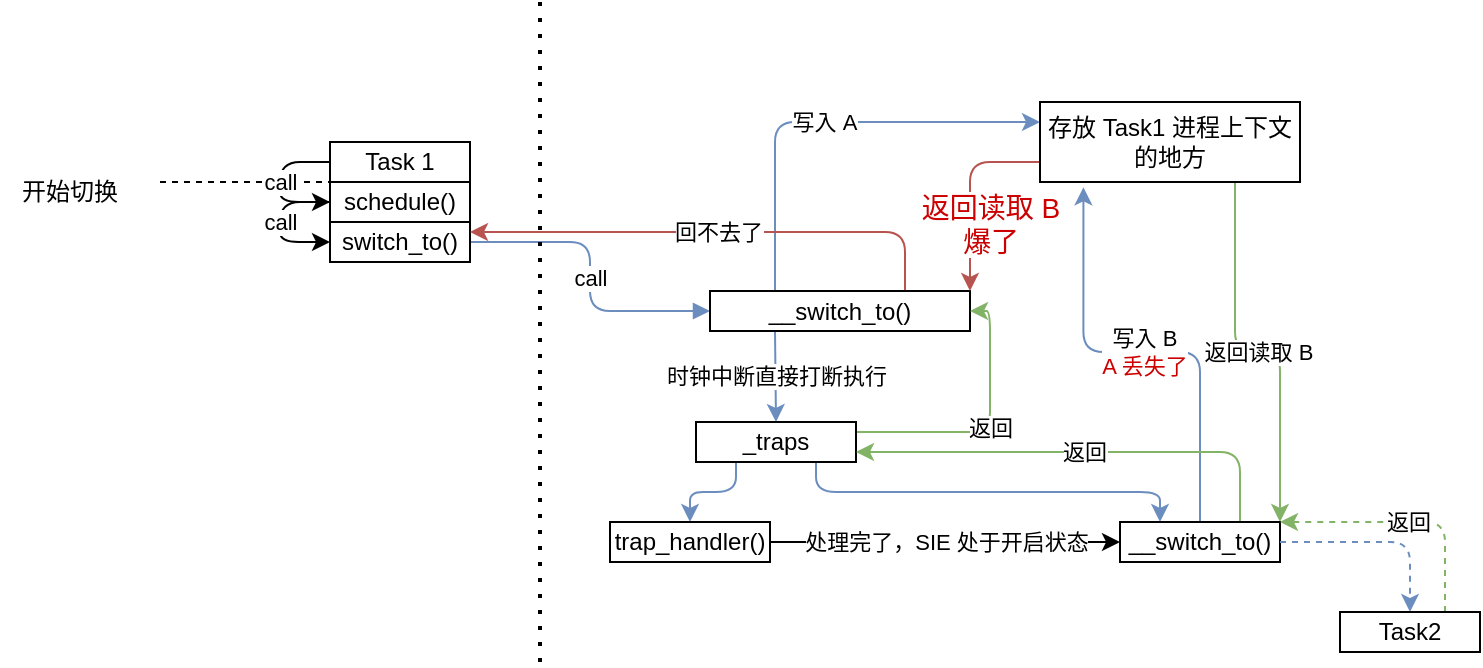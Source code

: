 <mxfile>
    <diagram id="MKEIpqsYV9xL4WX14Jkj" name="Page-1">
        <mxGraphModel dx="534" dy="542" grid="1" gridSize="10" guides="1" tooltips="1" connect="1" arrows="1" fold="1" page="1" pageScale="1" pageWidth="850" pageHeight="1100" math="0" shadow="0">
            <root>
                <mxCell id="0"/>
                <mxCell id="1" parent="0"/>
                <mxCell id="46" value="" style="endArrow=none;html=1;entryX=0;entryY=0;entryDx=0;entryDy=0;dashed=1;endFill=0;" parent="1" target="12" edge="1">
                    <mxGeometry width="50" height="50" relative="1" as="geometry">
                        <mxPoint x="160" y="140" as="sourcePoint"/>
                        <mxPoint x="225" y="141" as="targetPoint"/>
                    </mxGeometry>
                </mxCell>
                <mxCell id="58" value="call" style="edgeStyle=orthogonalEdgeStyle;shape=connector;rounded=1;html=1;entryX=0;entryY=0.5;entryDx=0;entryDy=0;strokeColor=default;align=center;verticalAlign=middle;fontFamily=Helvetica;fontSize=11;fontColor=default;labelBackgroundColor=default;resizable=0;endArrow=classic;exitX=0;exitY=0.5;exitDx=0;exitDy=0;endFill=1;" parent="1" source="8" target="12" edge="1">
                    <mxGeometry relative="1" as="geometry">
                        <Array as="points">
                            <mxPoint x="220" y="130"/>
                            <mxPoint x="220" y="150"/>
                        </Array>
                    </mxGeometry>
                </mxCell>
                <mxCell id="8" value="Task 1" style="rounded=0;whiteSpace=wrap;html=1;" parent="1" vertex="1">
                    <mxGeometry x="245" y="120" width="70" height="20" as="geometry"/>
                </mxCell>
                <mxCell id="60" value="call" style="edgeStyle=orthogonalEdgeStyle;shape=connector;rounded=1;html=1;entryX=0;entryY=0.5;entryDx=0;entryDy=0;strokeColor=default;align=center;verticalAlign=middle;fontFamily=Helvetica;fontSize=11;fontColor=default;labelBackgroundColor=default;resizable=0;endArrow=classic;endFill=1;exitX=0;exitY=0.5;exitDx=0;exitDy=0;" parent="1" source="12" target="18" edge="1">
                    <mxGeometry relative="1" as="geometry">
                        <Array as="points">
                            <mxPoint x="220" y="150"/>
                            <mxPoint x="220" y="170"/>
                        </Array>
                    </mxGeometry>
                </mxCell>
                <mxCell id="12" value="schedule()" style="rounded=0;whiteSpace=wrap;html=1;" parent="1" vertex="1">
                    <mxGeometry x="245" y="140" width="70" height="20" as="geometry"/>
                </mxCell>
                <mxCell id="49" value="call" style="edgeStyle=orthogonalEdgeStyle;rounded=1;html=1;strokeColor=#6c8ebf;align=center;verticalAlign=middle;fontFamily=Helvetica;fontSize=11;fontColor=default;labelBackgroundColor=default;resizable=0;endArrow=block;endFill=1;entryX=0;entryY=0.5;entryDx=0;entryDy=0;fillColor=#dae8fc;" parent="1" source="18" target="48" edge="1">
                    <mxGeometry relative="1" as="geometry"/>
                </mxCell>
                <mxCell id="18" value="switch_to()" style="rounded=0;whiteSpace=wrap;html=1;" parent="1" vertex="1">
                    <mxGeometry x="245" y="160" width="70" height="20" as="geometry"/>
                </mxCell>
                <mxCell id="47" value="开始切换" style="text;html=1;align=center;verticalAlign=middle;whiteSpace=wrap;rounded=0;" parent="1" vertex="1">
                    <mxGeometry x="80" y="130" width="70" height="30" as="geometry"/>
                </mxCell>
                <mxCell id="89" value="时钟中断直接打断执行" style="edgeStyle=none;html=1;exitX=0.25;exitY=1;exitDx=0;exitDy=0;entryX=0.5;entryY=0;entryDx=0;entryDy=0;fillColor=#dae8fc;strokeColor=#6c8ebf;" edge="1" parent="1" source="48" target="88">
                    <mxGeometry relative="1" as="geometry">
                        <mxPoint x="440" y="240" as="targetPoint"/>
                    </mxGeometry>
                </mxCell>
                <mxCell id="91" value="写入 A" style="edgeStyle=orthogonalEdgeStyle;html=1;exitX=0.25;exitY=0;exitDx=0;exitDy=0;entryX=0;entryY=0.25;entryDx=0;entryDy=0;fillColor=#dae8fc;strokeColor=#6c8ebf;" edge="1" parent="1" source="48" target="90">
                    <mxGeometry relative="1" as="geometry"/>
                </mxCell>
                <mxCell id="108" value="回不去了" style="edgeStyle=orthogonalEdgeStyle;html=1;exitX=0.75;exitY=0;exitDx=0;exitDy=0;entryX=1;entryY=0.25;entryDx=0;entryDy=0;fillColor=#f8cecc;strokeColor=#b85450;" edge="1" parent="1" source="48" target="18">
                    <mxGeometry relative="1" as="geometry"/>
                </mxCell>
                <mxCell id="48" value="__switch_to()" style="rounded=0;whiteSpace=wrap;html=1;" parent="1" vertex="1">
                    <mxGeometry x="435" y="194.5" width="130" height="20" as="geometry"/>
                </mxCell>
                <mxCell id="71" value="" style="endArrow=none;dashed=1;html=1;dashPattern=1 3;strokeWidth=2;" parent="1" edge="1">
                    <mxGeometry width="50" height="50" relative="1" as="geometry">
                        <mxPoint x="350" y="380" as="sourcePoint"/>
                        <mxPoint x="350" y="50" as="targetPoint"/>
                    </mxGeometry>
                </mxCell>
                <mxCell id="93" style="edgeStyle=orthogonalEdgeStyle;html=1;entryX=0.5;entryY=0;entryDx=0;entryDy=0;exitX=0.25;exitY=1;exitDx=0;exitDy=0;fillColor=#dae8fc;strokeColor=#6c8ebf;" edge="1" parent="1" source="88" target="92">
                    <mxGeometry relative="1" as="geometry"/>
                </mxCell>
                <mxCell id="95" style="edgeStyle=orthogonalEdgeStyle;html=1;exitX=0.75;exitY=1;exitDx=0;exitDy=0;entryX=0.25;entryY=0;entryDx=0;entryDy=0;fillColor=#dae8fc;strokeColor=#6c8ebf;" edge="1" parent="1" source="88" target="94">
                    <mxGeometry relative="1" as="geometry"/>
                </mxCell>
                <mxCell id="106" value="返回" style="edgeStyle=orthogonalEdgeStyle;html=1;entryX=1;entryY=0.5;entryDx=0;entryDy=0;exitX=1;exitY=0.25;exitDx=0;exitDy=0;fillColor=#d5e8d4;strokeColor=#82b366;" edge="1" parent="1" source="88" target="48">
                    <mxGeometry relative="1" as="geometry"/>
                </mxCell>
                <mxCell id="88" value="_traps" style="rounded=0;whiteSpace=wrap;html=1;" vertex="1" parent="1">
                    <mxGeometry x="428" y="260" width="80" height="20" as="geometry"/>
                </mxCell>
                <mxCell id="104" value="返回读取 B" style="edgeStyle=orthogonalEdgeStyle;html=1;exitX=0.75;exitY=1;exitDx=0;exitDy=0;entryX=1;entryY=0;entryDx=0;entryDy=0;fillColor=#d5e8d4;strokeColor=#82b366;" edge="1" parent="1" source="90" target="94">
                    <mxGeometry relative="1" as="geometry"/>
                </mxCell>
                <mxCell id="107" value="&lt;div&gt;&lt;font style=&quot;color: rgb(204, 0, 0);&quot;&gt;返回读取 B&lt;/font&gt;&lt;/div&gt;&lt;font style=&quot;color: rgb(204, 0, 0);&quot;&gt;爆了&lt;/font&gt;" style="edgeStyle=orthogonalEdgeStyle;html=1;exitX=0;exitY=0.75;exitDx=0;exitDy=0;entryX=1;entryY=0;entryDx=0;entryDy=0;fillColor=#f8cecc;strokeColor=#b85450;fontSize=14;" edge="1" parent="1" source="90" target="48">
                    <mxGeometry x="0.337" y="10" relative="1" as="geometry">
                        <mxPoint y="-1" as="offset"/>
                    </mxGeometry>
                </mxCell>
                <mxCell id="90" value="存放 Task1 进程上下文的地方" style="rounded=0;whiteSpace=wrap;html=1;" vertex="1" parent="1">
                    <mxGeometry x="600" y="100" width="130" height="40" as="geometry"/>
                </mxCell>
                <mxCell id="96" value="处理完了，SIE 处于开启状态" style="edgeStyle=none;html=1;entryX=0;entryY=0.5;entryDx=0;entryDy=0;" edge="1" parent="1" source="92" target="94">
                    <mxGeometry relative="1" as="geometry"/>
                </mxCell>
                <mxCell id="92" value="trap_handler()" style="rounded=0;whiteSpace=wrap;html=1;" vertex="1" parent="1">
                    <mxGeometry x="385" y="310" width="80" height="20" as="geometry"/>
                </mxCell>
                <mxCell id="98" value="写入 B&lt;div&gt;&lt;font style=&quot;color: rgb(204, 0, 0);&quot;&gt;A 丢失了&lt;/font&gt;&lt;/div&gt;" style="edgeStyle=orthogonalEdgeStyle;html=1;entryX=0.167;entryY=1.066;entryDx=0;entryDy=0;entryPerimeter=0;fillColor=#dae8fc;strokeColor=#6c8ebf;" edge="1" parent="1" source="94" target="90">
                    <mxGeometry relative="1" as="geometry"/>
                </mxCell>
                <mxCell id="105" value="返回" style="edgeStyle=orthogonalEdgeStyle;html=1;exitX=0.75;exitY=0;exitDx=0;exitDy=0;entryX=1;entryY=0.75;entryDx=0;entryDy=0;fillColor=#d5e8d4;strokeColor=#82b366;" edge="1" parent="1" source="94" target="88">
                    <mxGeometry relative="1" as="geometry"/>
                </mxCell>
                <mxCell id="94" value="__switch_to()" style="rounded=0;whiteSpace=wrap;html=1;" vertex="1" parent="1">
                    <mxGeometry x="640" y="310" width="80" height="20" as="geometry"/>
                </mxCell>
                <mxCell id="99" style="edgeStyle=orthogonalEdgeStyle;html=1;entryX=0.5;entryY=0;entryDx=0;entryDy=0;dashed=1;exitX=1;exitY=0.5;exitDx=0;exitDy=0;fillColor=#dae8fc;strokeColor=#6c8ebf;" edge="1" parent="1" target="101" source="94">
                    <mxGeometry relative="1" as="geometry">
                        <mxPoint x="740" y="330" as="sourcePoint"/>
                    </mxGeometry>
                </mxCell>
                <mxCell id="102" value="返回" style="edgeStyle=orthogonalEdgeStyle;html=1;exitX=0.75;exitY=0;exitDx=0;exitDy=0;entryX=1;entryY=0;entryDx=0;entryDy=0;dashed=1;fillColor=#d5e8d4;strokeColor=#82b366;" edge="1" parent="1" source="101" target="94">
                    <mxGeometry relative="1" as="geometry">
                        <Array as="points">
                            <mxPoint x="802" y="310"/>
                        </Array>
                    </mxGeometry>
                </mxCell>
                <mxCell id="101" value="Task2" style="rounded=0;whiteSpace=wrap;html=1;" vertex="1" parent="1">
                    <mxGeometry x="750" y="355" width="70" height="20" as="geometry"/>
                </mxCell>
            </root>
        </mxGraphModel>
    </diagram>
</mxfile>